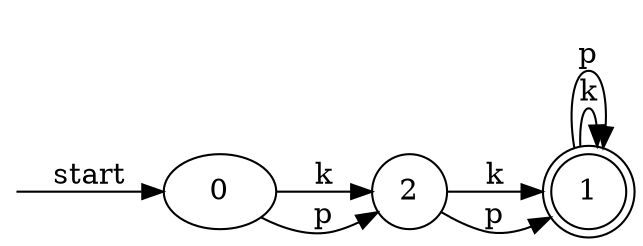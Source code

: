 digraph dfa {
    rankdir = LR;
    __start [style = invis, shape = point];
    __start -> "0" [ label = "start" ];
    node [shape = doublecircle]; "0" "1"
    node [shape = circle];
    "0" -> "2" [ label = "k" ];
    "0" -> "2" [ label = "p" ];
    "2" -> "1" [ label = "k" ];
    "2" -> "1" [ label = "p" ];
    "1" -> "1" [ label = "k" ];
    "1" -> "1" [ label = "p" ];
}
